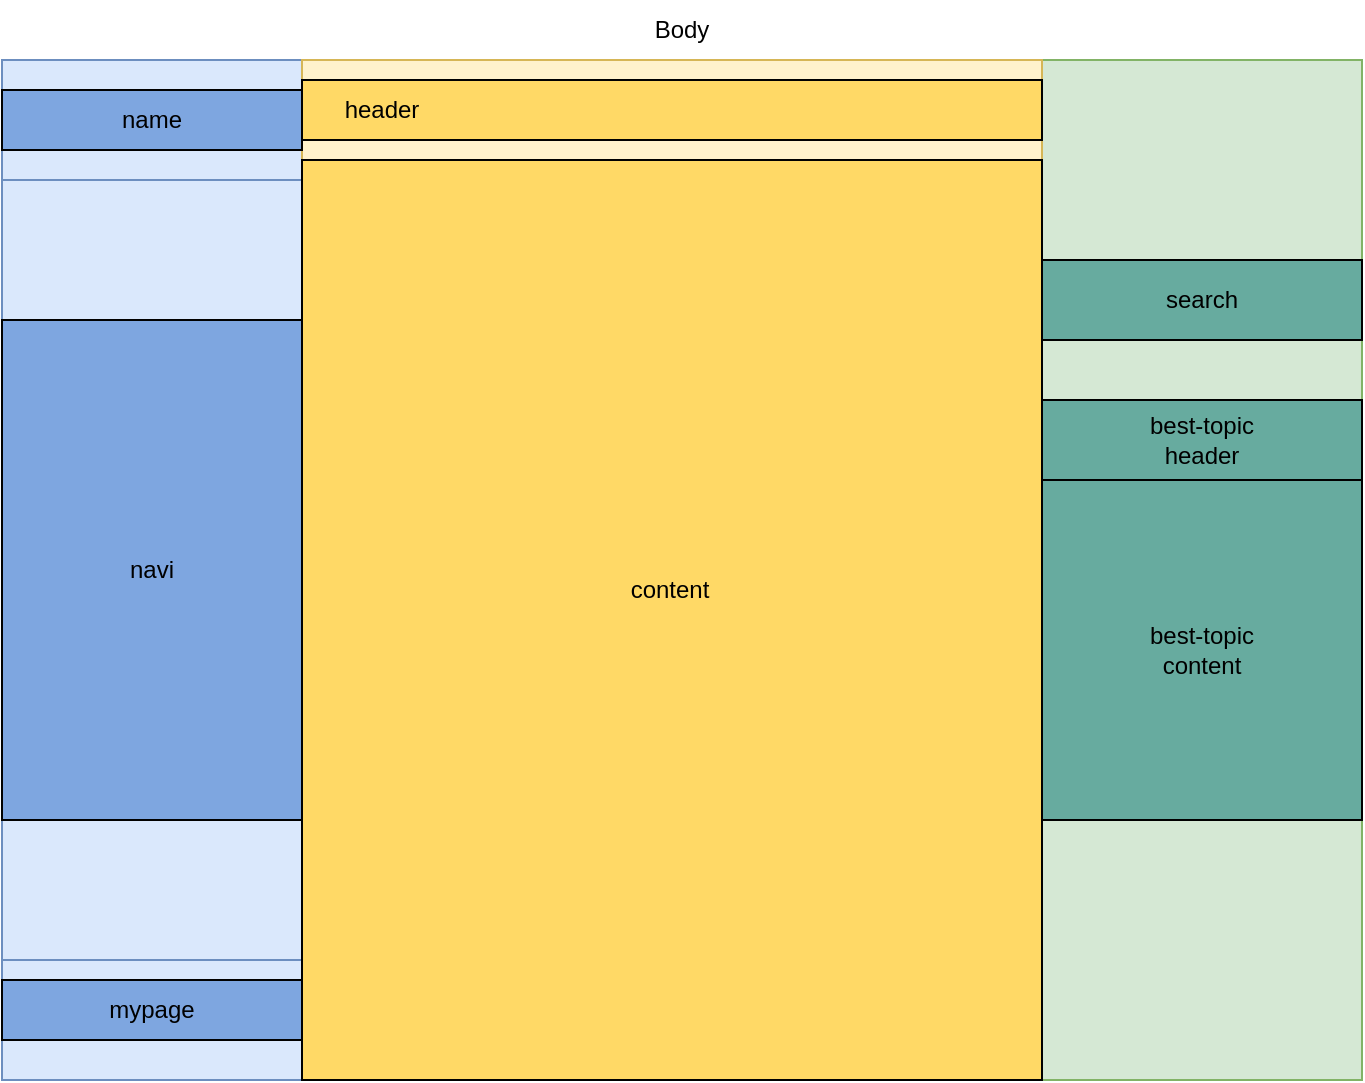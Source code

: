 <mxfile version="20.8.18" type="github">
  <diagram name="페이지-1" id="oIWgXduPZVeJ2QsLG47F">
    <mxGraphModel dx="989" dy="549" grid="1" gridSize="10" guides="1" tooltips="1" connect="1" arrows="1" fold="1" page="1" pageScale="1" pageWidth="827" pageHeight="1169" math="0" shadow="0">
      <root>
        <mxCell id="0" />
        <mxCell id="1" parent="0" />
        <mxCell id="OmiRm9CcqCw9DAH9fNcI-1" value="" style="rounded=0;whiteSpace=wrap;html=1;" vertex="1" parent="1">
          <mxGeometry x="80" y="120" width="680" height="510" as="geometry" />
        </mxCell>
        <mxCell id="OmiRm9CcqCw9DAH9fNcI-4" value="Body" style="text;html=1;strokeColor=none;fillColor=none;align=center;verticalAlign=middle;whiteSpace=wrap;rounded=0;" vertex="1" parent="1">
          <mxGeometry x="390" y="90" width="60" height="30" as="geometry" />
        </mxCell>
        <mxCell id="OmiRm9CcqCw9DAH9fNcI-8" value="" style="rounded=0;whiteSpace=wrap;html=1;fillColor=#dae8fc;strokeColor=#6c8ebf;" vertex="1" parent="1">
          <mxGeometry x="80" y="120" width="150" height="510" as="geometry" />
        </mxCell>
        <mxCell id="OmiRm9CcqCw9DAH9fNcI-9" value="" style="rounded=0;whiteSpace=wrap;html=1;fillColor=#fff2cc;strokeColor=#d6b656;" vertex="1" parent="1">
          <mxGeometry x="230" y="120" width="370" height="510" as="geometry" />
        </mxCell>
        <mxCell id="OmiRm9CcqCw9DAH9fNcI-10" value="" style="rounded=0;whiteSpace=wrap;html=1;fillColor=#d5e8d4;strokeColor=#82b366;" vertex="1" parent="1">
          <mxGeometry x="600" y="120" width="160" height="510" as="geometry" />
        </mxCell>
        <mxCell id="OmiRm9CcqCw9DAH9fNcI-11" value="" style="rounded=0;whiteSpace=wrap;html=1;fillColor=#dae8fc;strokeColor=#6c8ebf;" vertex="1" parent="1">
          <mxGeometry x="80" y="120" width="150" height="60" as="geometry" />
        </mxCell>
        <mxCell id="OmiRm9CcqCw9DAH9fNcI-12" value="" style="rounded=0;whiteSpace=wrap;html=1;fillColor=#dae8fc;strokeColor=#6c8ebf;" vertex="1" parent="1">
          <mxGeometry x="80" y="570" width="150" height="60" as="geometry" />
        </mxCell>
        <mxCell id="OmiRm9CcqCw9DAH9fNcI-13" value="" style="rounded=0;whiteSpace=wrap;html=1;fillColor=#dae8fc;strokeColor=#6c8ebf;" vertex="1" parent="1">
          <mxGeometry x="80" y="180" width="150" height="390" as="geometry" />
        </mxCell>
        <mxCell id="OmiRm9CcqCw9DAH9fNcI-14" value="" style="rounded=0;whiteSpace=wrap;html=1;fillColor=#67AB9F;strokeColor=#000000;" vertex="1" parent="1">
          <mxGeometry x="600" y="220" width="160" height="40" as="geometry" />
        </mxCell>
        <mxCell id="OmiRm9CcqCw9DAH9fNcI-15" value="" style="rounded=0;whiteSpace=wrap;html=1;fillColor=#d5e8d4;strokeColor=#82b366;" vertex="1" parent="1">
          <mxGeometry x="600" y="290" width="160" height="210" as="geometry" />
        </mxCell>
        <mxCell id="OmiRm9CcqCw9DAH9fNcI-16" value="" style="rounded=0;whiteSpace=wrap;html=1;fillColor=#fff2cc;strokeColor=#d6b656;" vertex="1" parent="1">
          <mxGeometry x="230" y="120" width="370" height="50" as="geometry" />
        </mxCell>
        <mxCell id="OmiRm9CcqCw9DAH9fNcI-17" value="search" style="text;html=1;strokeColor=none;fillColor=none;align=center;verticalAlign=middle;whiteSpace=wrap;rounded=0;" vertex="1" parent="1">
          <mxGeometry x="650" y="225" width="60" height="30" as="geometry" />
        </mxCell>
        <mxCell id="OmiRm9CcqCw9DAH9fNcI-19" value="" style="rounded=0;whiteSpace=wrap;html=1;fillColor=#67AB9F;strokeColor=#000000;" vertex="1" parent="1">
          <mxGeometry x="600" y="290" width="160" height="40" as="geometry" />
        </mxCell>
        <mxCell id="OmiRm9CcqCw9DAH9fNcI-20" value="" style="rounded=0;whiteSpace=wrap;html=1;fillColor=#67AB9F;strokeColor=#000000;" vertex="1" parent="1">
          <mxGeometry x="600" y="330" width="160" height="170" as="geometry" />
        </mxCell>
        <mxCell id="OmiRm9CcqCw9DAH9fNcI-18" value="best-topic header" style="text;html=1;strokeColor=none;fillColor=none;align=center;verticalAlign=middle;whiteSpace=wrap;rounded=0;" vertex="1" parent="1">
          <mxGeometry x="650" y="295" width="60" height="30" as="geometry" />
        </mxCell>
        <mxCell id="OmiRm9CcqCw9DAH9fNcI-22" value="best-topic content" style="text;html=1;strokeColor=none;fillColor=none;align=center;verticalAlign=middle;whiteSpace=wrap;rounded=0;" vertex="1" parent="1">
          <mxGeometry x="650" y="400" width="60" height="30" as="geometry" />
        </mxCell>
        <mxCell id="OmiRm9CcqCw9DAH9fNcI-23" value="" style="rounded=0;whiteSpace=wrap;html=1;fillColor=#7EA6E0;strokeColor=#000000;" vertex="1" parent="1">
          <mxGeometry x="80" y="135" width="150" height="30" as="geometry" />
        </mxCell>
        <mxCell id="OmiRm9CcqCw9DAH9fNcI-24" value="name" style="text;html=1;strokeColor=none;fillColor=none;align=center;verticalAlign=middle;whiteSpace=wrap;rounded=0;" vertex="1" parent="1">
          <mxGeometry x="125" y="135" width="60" height="30" as="geometry" />
        </mxCell>
        <mxCell id="OmiRm9CcqCw9DAH9fNcI-25" value="" style="rounded=0;whiteSpace=wrap;html=1;fillColor=#7EA6E0;strokeColor=#000000;" vertex="1" parent="1">
          <mxGeometry x="80" y="250" width="150" height="250" as="geometry" />
        </mxCell>
        <mxCell id="OmiRm9CcqCw9DAH9fNcI-26" value="navi" style="text;html=1;strokeColor=none;fillColor=none;align=center;verticalAlign=middle;whiteSpace=wrap;rounded=0;" vertex="1" parent="1">
          <mxGeometry x="125" y="360" width="60" height="30" as="geometry" />
        </mxCell>
        <mxCell id="OmiRm9CcqCw9DAH9fNcI-27" value="" style="rounded=0;whiteSpace=wrap;html=1;fillColor=#7EA6E0;strokeColor=#000000;" vertex="1" parent="1">
          <mxGeometry x="80" y="580" width="150" height="30" as="geometry" />
        </mxCell>
        <mxCell id="OmiRm9CcqCw9DAH9fNcI-28" value="mypage" style="text;html=1;strokeColor=none;fillColor=none;align=center;verticalAlign=middle;whiteSpace=wrap;rounded=0;" vertex="1" parent="1">
          <mxGeometry x="125" y="580" width="60" height="30" as="geometry" />
        </mxCell>
        <mxCell id="OmiRm9CcqCw9DAH9fNcI-29" value="" style="rounded=0;whiteSpace=wrap;html=1;fillColor=#FFD966;strokeColor=#000000;" vertex="1" parent="1">
          <mxGeometry x="230" y="130" width="370" height="30" as="geometry" />
        </mxCell>
        <mxCell id="OmiRm9CcqCw9DAH9fNcI-30" value="header" style="text;html=1;strokeColor=none;fillColor=none;align=center;verticalAlign=middle;whiteSpace=wrap;rounded=0;" vertex="1" parent="1">
          <mxGeometry x="240" y="130" width="60" height="30" as="geometry" />
        </mxCell>
        <mxCell id="OmiRm9CcqCw9DAH9fNcI-31" value="" style="rounded=0;whiteSpace=wrap;html=1;fillColor=#FFD966;strokeColor=#000000;" vertex="1" parent="1">
          <mxGeometry x="230" y="170" width="370" height="460" as="geometry" />
        </mxCell>
        <mxCell id="OmiRm9CcqCw9DAH9fNcI-34" value="content" style="text;html=1;strokeColor=none;fillColor=none;align=center;verticalAlign=middle;whiteSpace=wrap;rounded=0;" vertex="1" parent="1">
          <mxGeometry x="384" y="370" width="60" height="30" as="geometry" />
        </mxCell>
      </root>
    </mxGraphModel>
  </diagram>
</mxfile>
